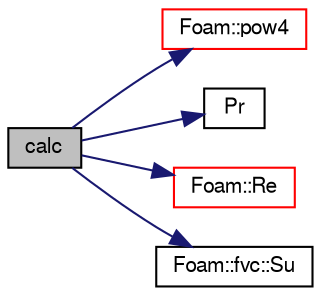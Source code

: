 digraph "calc"
{
  bgcolor="transparent";
  edge [fontname="FreeSans",fontsize="10",labelfontname="FreeSans",labelfontsize="10"];
  node [fontname="FreeSans",fontsize="10",shape=record];
  rankdir="LR";
  Node1 [label="calc",height=0.2,width=0.4,color="black", fillcolor="grey75", style="filled" fontcolor="black"];
  Node1 -> Node2 [color="midnightblue",fontsize="10",style="solid",fontname="FreeSans"];
  Node2 [label="Foam::pow4",height=0.2,width=0.4,color="red",URL="$a10237.html#aa0ae321d4861170e35fbb938636a4f40"];
  Node1 -> Node3 [color="midnightblue",fontsize="10",style="solid",fontname="FreeSans"];
  Node3 [label="Pr",height=0.2,width=0.4,color="black",URL="$a04115.html#a1db7a9e58e450e6ddc830a30f0674a02"];
  Node1 -> Node4 [color="midnightblue",fontsize="10",style="solid",fontname="FreeSans"];
  Node4 [label="Foam::Re",height=0.2,width=0.4,color="red",URL="$a10237.html#affa366970bcbe0f7ccf7c85557a3e12b"];
  Node1 -> Node5 [color="midnightblue",fontsize="10",style="solid",fontname="FreeSans"];
  Node5 [label="Foam::fvc::Su",height=0.2,width=0.4,color="black",URL="$a10271.html#ac92e296062b7b025a96b82351c1d9b89"];
}
